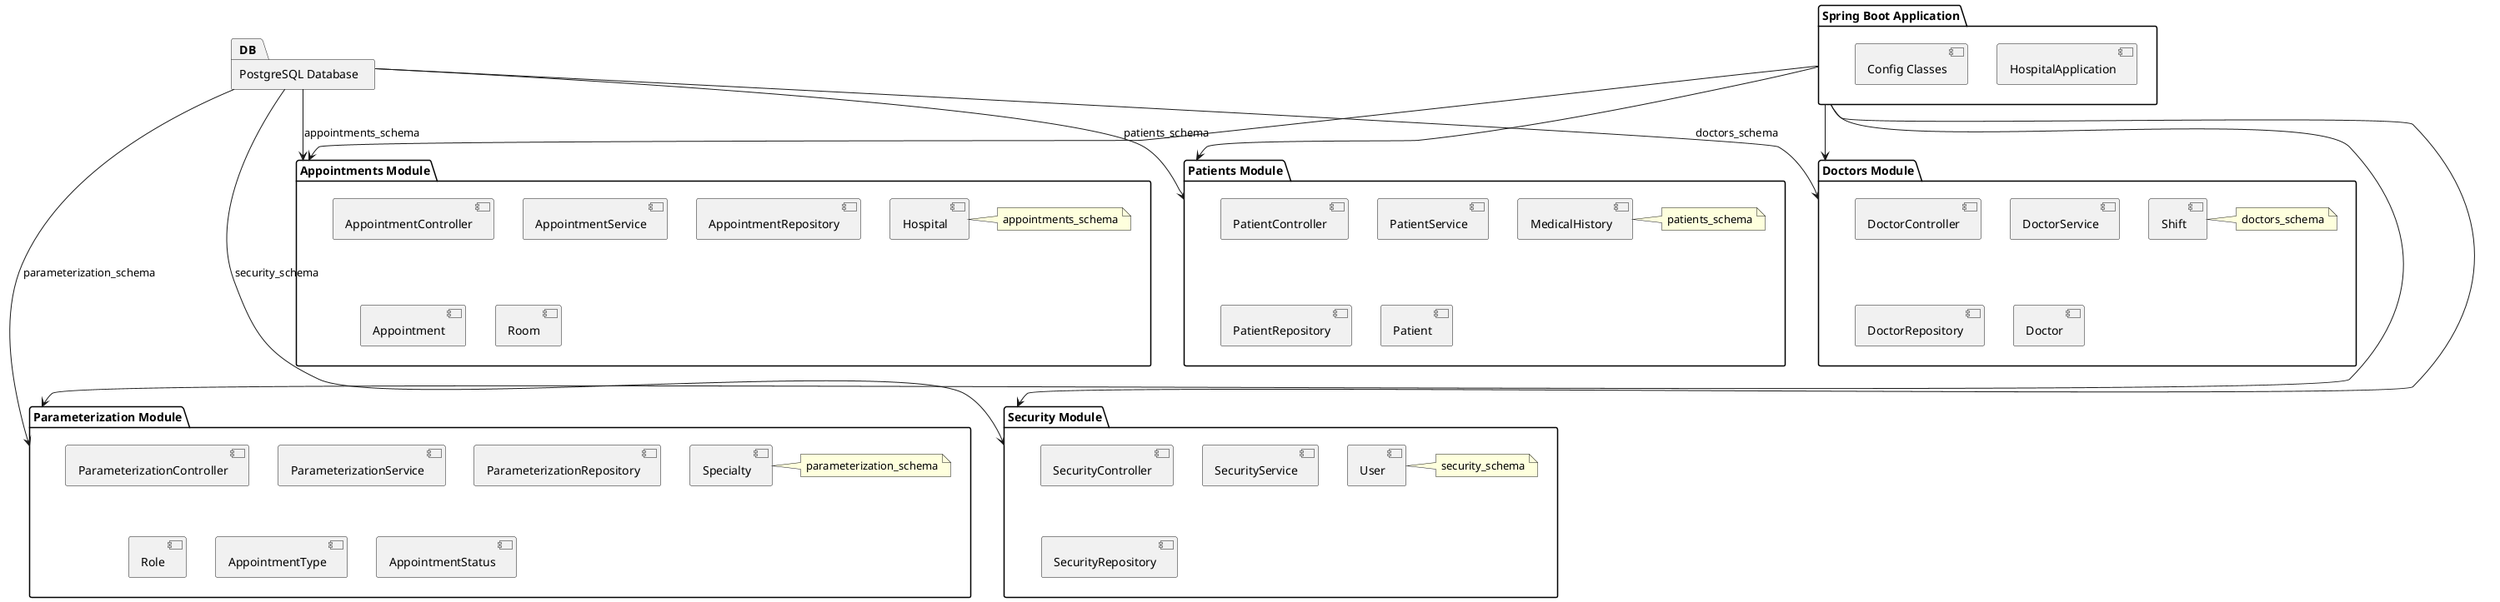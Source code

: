 @startuml Package Diagram

package "Patients Module" as P {
    [PatientController]
    [PatientService]
    [PatientRepository]
    [Patient]
    [MedicalHistory]
    note right : patients_schema
}

package "Doctors Module" as M {
    [DoctorController]
    [DoctorService]
    [DoctorRepository]
    [Doctor]
    [Shift]
    note right : doctors_schema
}

package "Appointments Module" as C {
    [AppointmentController]
    [AppointmentService]
    [AppointmentRepository]
    [Appointment]
    [Room]
    [Hospital]
    note right : appointments_schema
}

package "Parameterization Module" as Param {
    [ParameterizationController]
    [ParameterizationService]
    [ParameterizationRepository]
    [Role]
    [AppointmentType]
    [AppointmentStatus]
    [Specialty]
    note right : parameterization_schema
}

package "Security Module" as S {
    [SecurityController]
    [SecurityService]
    [SecurityRepository]
    [User]
    note right : security_schema
}

package "Spring Boot Application" as App {
    [HospitalApplication]
    [Config Classes]
}

package "PostgreSQL Database" as DB

App --> P
App --> M
App --> C
App --> Param
App --> S

DB --> P : patients_schema
DB --> M : doctors_schema
DB --> C : appointments_schema
DB --> Param : parameterization_schema
DB --> S : security_schema

@enduml